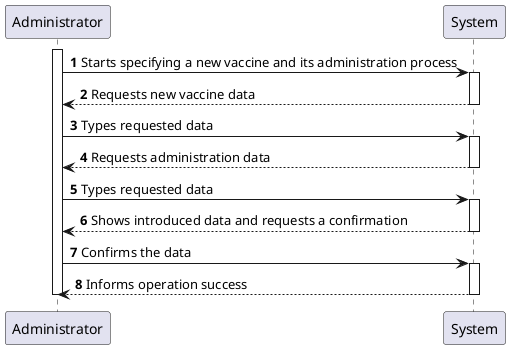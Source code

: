 @startuml
autonumber

activate Administrator
Administrator -> "System" : Starts specifying a new vaccine and its administration process
activate "System"
"System" --> Administrator : Requests new vaccine data
deactivate "System"

Administrator -> "System" : Types requested data

activate "System"
"System" --> Administrator : Requests administration data
deactivate "System"

Administrator -> "System" : Types requested data
activate "System"
"System" --> Administrator : Shows introduced data and requests a confirmation
deactivate "System"

Administrator -> "System" : Confirms the data
activate "System"
"System" --> Administrator : Informs operation success
deactivate "System"

deactivate Administrator

@enduml